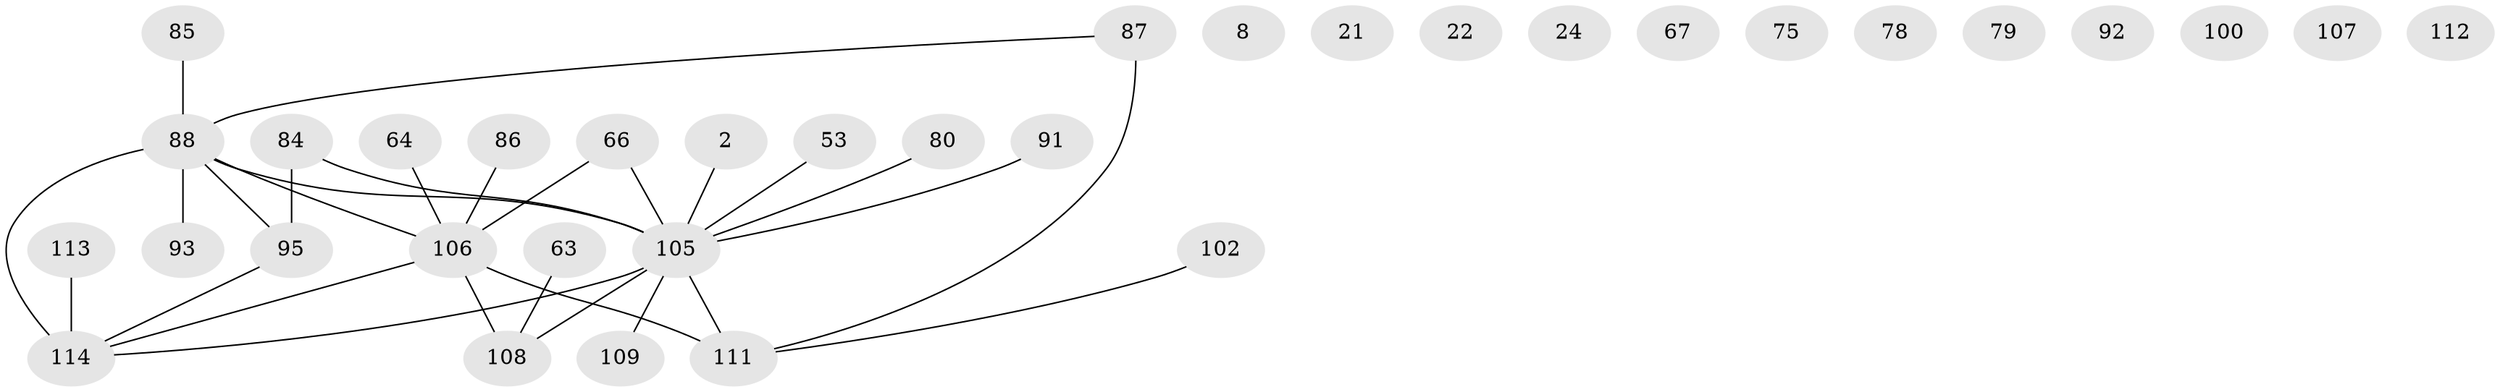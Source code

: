 // original degree distribution, {2: 0.2631578947368421, 1: 0.20175438596491227, 6: 0.043859649122807015, 0: 0.10526315789473684, 4: 0.14912280701754385, 3: 0.18421052631578946, 5: 0.05263157894736842}
// Generated by graph-tools (version 1.1) at 2025/43/03/04/25 21:43:35]
// undirected, 34 vertices, 29 edges
graph export_dot {
graph [start="1"]
  node [color=gray90,style=filled];
  2;
  8;
  21;
  22;
  24;
  53;
  63;
  64;
  66 [super="+46"];
  67;
  75;
  78;
  79;
  80 [super="+14"];
  84 [super="+31+35+37"];
  85;
  86 [super="+7"];
  87 [super="+69+56"];
  88 [super="+72+74"];
  91 [super="+17+29"];
  92;
  93;
  95 [super="+82+47"];
  100;
  102 [super="+54"];
  105 [super="+98+99"];
  106 [super="+104+41+96+62+48"];
  107;
  108 [super="+103"];
  109 [super="+76"];
  111 [super="+40+97+81+71"];
  112;
  113 [super="+51"];
  114 [super="+12+101+94+110"];
  2 -- 105;
  53 -- 105;
  63 -- 108;
  64 -- 106;
  66 -- 106 [weight=2];
  66 -- 105;
  80 -- 105;
  84 -- 95;
  84 -- 105;
  85 -- 88;
  86 -- 106;
  87 -- 111 [weight=2];
  87 -- 88;
  88 -- 95 [weight=5];
  88 -- 93;
  88 -- 105 [weight=4];
  88 -- 106;
  88 -- 114 [weight=4];
  91 -- 105;
  95 -- 114;
  102 -- 111;
  105 -- 108 [weight=5];
  105 -- 109;
  105 -- 111 [weight=4];
  105 -- 114;
  106 -- 108 [weight=4];
  106 -- 111 [weight=2];
  106 -- 114;
  113 -- 114 [weight=3];
}
